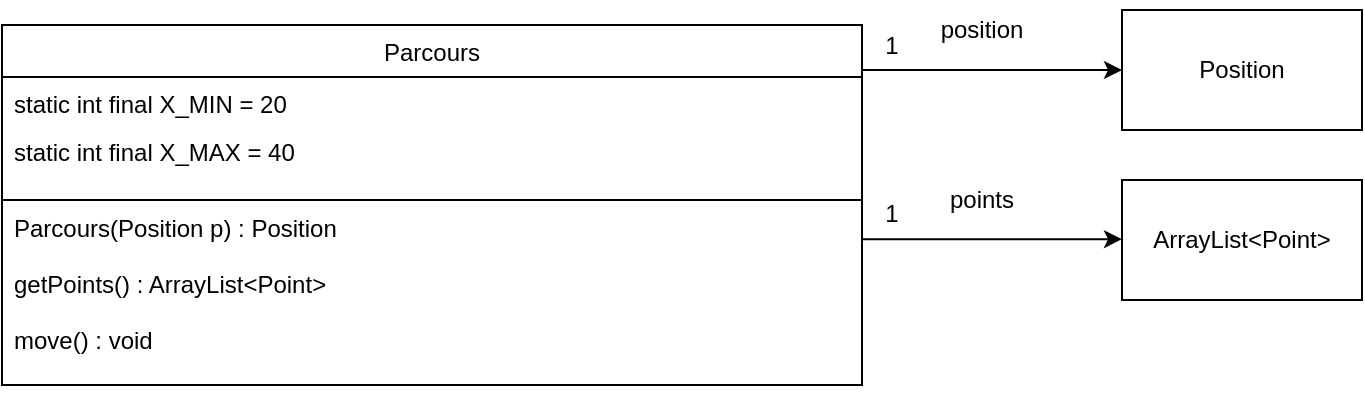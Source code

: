 <mxfile version="23.1.1" type="device">
  <diagram id="C5RBs43oDa-KdzZeNtuy" name="Page-1">
    <mxGraphModel dx="795" dy="539" grid="1" gridSize="10" guides="1" tooltips="1" connect="1" arrows="1" fold="1" page="1" pageScale="1" pageWidth="827" pageHeight="1169" math="0" shadow="0">
      <root>
        <mxCell id="WIyWlLk6GJQsqaUBKTNV-0" />
        <mxCell id="WIyWlLk6GJQsqaUBKTNV-1" parent="WIyWlLk6GJQsqaUBKTNV-0" />
        <mxCell id="zkfFHV4jXpPFQw0GAbJ--0" value="Parcours" style="swimlane;fontStyle=0;align=center;verticalAlign=top;childLayout=stackLayout;horizontal=1;startSize=26;horizontalStack=0;resizeParent=1;resizeLast=0;collapsible=1;marginBottom=0;rounded=0;shadow=0;strokeWidth=1;" parent="WIyWlLk6GJQsqaUBKTNV-1" vertex="1">
          <mxGeometry x="30" y="222.5" width="430" height="180" as="geometry">
            <mxRectangle x="230" y="140" width="160" height="26" as="alternateBounds" />
          </mxGeometry>
        </mxCell>
        <mxCell id="zkfFHV4jXpPFQw0GAbJ--1" value="static int final X_MIN = 20" style="text;align=left;verticalAlign=top;spacingLeft=4;spacingRight=4;overflow=hidden;rotatable=0;points=[[0,0.5],[1,0.5]];portConstraint=eastwest;" parent="zkfFHV4jXpPFQw0GAbJ--0" vertex="1">
          <mxGeometry y="26" width="430" height="24" as="geometry" />
        </mxCell>
        <mxCell id="3ayLANdBd5p5ITxTAlO9-1" value="static int final X_MAX = 40" style="text;align=left;verticalAlign=top;spacingLeft=4;spacingRight=4;overflow=hidden;rotatable=0;points=[[0,0.5],[1,0.5]];portConstraint=eastwest;" vertex="1" parent="zkfFHV4jXpPFQw0GAbJ--0">
          <mxGeometry y="50" width="430" height="24" as="geometry" />
        </mxCell>
        <mxCell id="KfW2p2FMsXO448tqIPZe-7" value="" style="endArrow=none;html=1;rounded=0;exitX=0;exitY=0.5;exitDx=0;exitDy=0;" parent="zkfFHV4jXpPFQw0GAbJ--0" edge="1">
          <mxGeometry width="50" height="50" relative="1" as="geometry">
            <mxPoint y="87.5" as="sourcePoint" />
            <mxPoint x="430" y="87.5" as="targetPoint" />
          </mxGeometry>
        </mxCell>
        <mxCell id="3ayLANdBd5p5ITxTAlO9-2" value="&#xa;Parcours(Position p) : Position&#xa;&#xa;getPoints() : ArrayList&lt;Point&gt;&#xa;&#xa;move() : void&#xa;" style="text;align=left;verticalAlign=top;spacingLeft=4;spacingRight=4;overflow=hidden;rotatable=0;points=[[0,0.5],[1,0.5]];portConstraint=eastwest;" vertex="1" parent="zkfFHV4jXpPFQw0GAbJ--0">
          <mxGeometry y="74" width="430" height="106" as="geometry" />
        </mxCell>
        <mxCell id="KfW2p2FMsXO448tqIPZe-0" value="Position" style="rounded=0;whiteSpace=wrap;html=1;" parent="WIyWlLk6GJQsqaUBKTNV-1" vertex="1">
          <mxGeometry x="590" y="215" width="120" height="60" as="geometry" />
        </mxCell>
        <mxCell id="KfW2p2FMsXO448tqIPZe-3" style="edgeStyle=orthogonalEdgeStyle;rounded=0;orthogonalLoop=1;jettySize=auto;html=1;exitX=0.999;exitY=0.125;exitDx=0;exitDy=0;exitPerimeter=0;entryX=0;entryY=0.5;entryDx=0;entryDy=0;" parent="WIyWlLk6GJQsqaUBKTNV-1" source="zkfFHV4jXpPFQw0GAbJ--0" target="KfW2p2FMsXO448tqIPZe-0" edge="1">
          <mxGeometry relative="1" as="geometry">
            <mxPoint x="470" y="265" as="sourcePoint" />
            <mxPoint x="600" y="235" as="targetPoint" />
          </mxGeometry>
        </mxCell>
        <mxCell id="KfW2p2FMsXO448tqIPZe-4" value="position" style="text;html=1;strokeColor=none;fillColor=none;align=center;verticalAlign=middle;whiteSpace=wrap;rounded=0;" parent="WIyWlLk6GJQsqaUBKTNV-1" vertex="1">
          <mxGeometry x="490" y="210" width="60" height="30" as="geometry" />
        </mxCell>
        <mxCell id="KfW2p2FMsXO448tqIPZe-5" value="1" style="text;html=1;strokeColor=none;fillColor=none;align=center;verticalAlign=middle;whiteSpace=wrap;rounded=0;" parent="WIyWlLk6GJQsqaUBKTNV-1" vertex="1">
          <mxGeometry x="460" y="225" width="30" height="15" as="geometry" />
        </mxCell>
        <mxCell id="KfW2p2FMsXO448tqIPZe-24" style="edgeStyle=orthogonalEdgeStyle;rounded=0;orthogonalLoop=1;jettySize=auto;html=1;exitX=0.25;exitY=0;exitDx=0;exitDy=0;entryX=0.75;entryY=1;entryDx=0;entryDy=0;" parent="WIyWlLk6GJQsqaUBKTNV-1" edge="1">
          <mxGeometry relative="1" as="geometry">
            <mxPoint x="600" y="417.5" as="targetPoint" />
          </mxGeometry>
        </mxCell>
        <mxCell id="3ayLANdBd5p5ITxTAlO9-3" value="ArrayList&amp;lt;Point&amp;gt;" style="rounded=0;whiteSpace=wrap;html=1;" vertex="1" parent="WIyWlLk6GJQsqaUBKTNV-1">
          <mxGeometry x="590" y="300" width="120" height="60" as="geometry" />
        </mxCell>
        <mxCell id="3ayLANdBd5p5ITxTAlO9-4" style="edgeStyle=orthogonalEdgeStyle;rounded=0;orthogonalLoop=1;jettySize=auto;html=1;exitX=0.999;exitY=0.125;exitDx=0;exitDy=0;exitPerimeter=0;entryX=0;entryY=0.5;entryDx=0;entryDy=0;" edge="1" parent="WIyWlLk6GJQsqaUBKTNV-1">
          <mxGeometry relative="1" as="geometry">
            <mxPoint x="460" y="329.58" as="sourcePoint" />
            <mxPoint x="590" y="329.58" as="targetPoint" />
          </mxGeometry>
        </mxCell>
        <mxCell id="3ayLANdBd5p5ITxTAlO9-5" value="points" style="text;html=1;strokeColor=none;fillColor=none;align=center;verticalAlign=middle;whiteSpace=wrap;rounded=0;" vertex="1" parent="WIyWlLk6GJQsqaUBKTNV-1">
          <mxGeometry x="490" y="294.58" width="60" height="30" as="geometry" />
        </mxCell>
        <mxCell id="3ayLANdBd5p5ITxTAlO9-6" value="1" style="text;html=1;strokeColor=none;fillColor=none;align=center;verticalAlign=middle;whiteSpace=wrap;rounded=0;" vertex="1" parent="WIyWlLk6GJQsqaUBKTNV-1">
          <mxGeometry x="460" y="309.58" width="30" height="15" as="geometry" />
        </mxCell>
      </root>
    </mxGraphModel>
  </diagram>
</mxfile>

